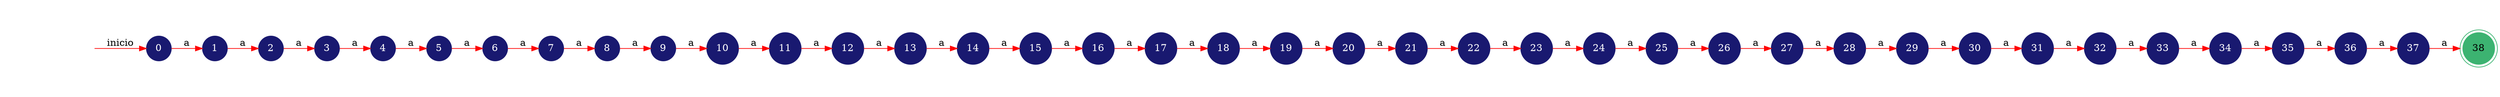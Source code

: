 digraph AUTOMATA{
	rankdir=LR;
	node [shape=doublecircle, style = filled,color = mediumseagreen]; 38;
	node [shape=circle];
	node [color=midnightblue,fontcolor=white];
	edge [color=red];
	secret_node [style=invis];
	secret_node -> 0 [label="inicio"];
	0 -> 1 [label="a"];
	1 -> 2 [label="a"];
	2 -> 3 [label="a"];
	3 -> 4 [label="a"];
	4 -> 5 [label="a"];
	5 -> 6 [label="a"];
	6 -> 7 [label="a"];
	7 -> 8 [label="a"];
	8 -> 9 [label="a"];
	9 -> 10 [label="a"];
	10 -> 11 [label="a"];
	11 -> 12 [label="a"];
	12 -> 13 [label="a"];
	13 -> 14 [label="a"];
	14 -> 15 [label="a"];
	15 -> 16 [label="a"];
	16 -> 17 [label="a"];
	17 -> 18 [label="a"];
	18 -> 19 [label="a"];
	19 -> 20 [label="a"];
	20 -> 21 [label="a"];
	21 -> 22 [label="a"];
	22 -> 23 [label="a"];
	23 -> 24 [label="a"];
	24 -> 25 [label="a"];
	25 -> 26 [label="a"];
	26 -> 27 [label="a"];
	27 -> 28 [label="a"];
	28 -> 29 [label="a"];
	29 -> 30 [label="a"];
	30 -> 31 [label="a"];
	31 -> 32 [label="a"];
	32 -> 33 [label="a"];
	33 -> 34 [label="a"];
	34 -> 35 [label="a"];
	35 -> 36 [label="a"];
	36 -> 37 [label="a"];
	37 -> 38 [label="a"];
}